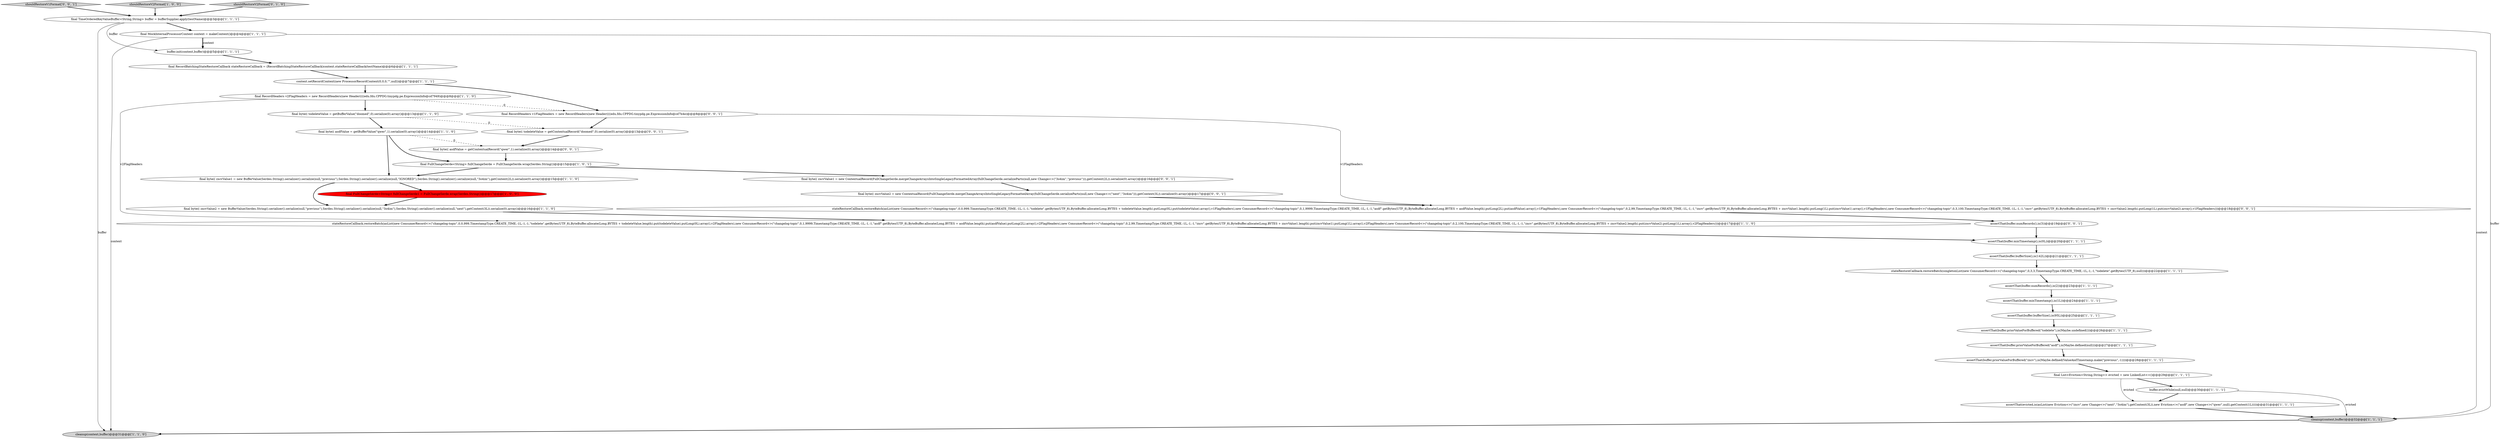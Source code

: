 digraph {
1 [style = filled, label = "assertThat(buffer.numRecords(),is(2))@@@23@@@['1', '1', '1']", fillcolor = white, shape = ellipse image = "AAA0AAABBB1BBB"];
29 [style = filled, label = "final byte(( zxcvValue1 = new ContextualRecord(FullChangeSerde.mergeChangeArraysIntoSingleLegacyFormattedArray(fullChangeSerde.serializeParts(null,new Change<>(\"3o4im\",\"previous\"))),getContext(2L)).serialize(0).array()@@@16@@@['0', '0', '1']", fillcolor = white, shape = ellipse image = "AAA0AAABBB3BBB"];
30 [style = filled, label = "shouldRestoreV1Format['0', '0', '1']", fillcolor = lightgray, shape = diamond image = "AAA0AAABBB3BBB"];
13 [style = filled, label = "final TimeOrderedKeyValueBuffer<String,String> buffer = bufferSupplier.apply(testName)@@@3@@@['1', '1', '1']", fillcolor = white, shape = ellipse image = "AAA0AAABBB1BBB"];
24 [style = filled, label = "assertThat(buffer.priorValueForBuffered(\"zxcv\"),is(Maybe.defined(ValueAndTimestamp.make(\"previous\",-1))))@@@28@@@['1', '1', '1']", fillcolor = white, shape = ellipse image = "AAA0AAABBB1BBB"];
3 [style = filled, label = "assertThat(buffer.bufferSize(),is(95L))@@@25@@@['1', '1', '1']", fillcolor = white, shape = ellipse image = "AAA0AAABBB1BBB"];
35 [style = filled, label = "assertThat(buffer.numRecords(),is(3))@@@19@@@['0', '0', '1']", fillcolor = white, shape = ellipse image = "AAA0AAABBB3BBB"];
11 [style = filled, label = "buffer.init(context,buffer)@@@5@@@['1', '1', '1']", fillcolor = white, shape = ellipse image = "AAA0AAABBB1BBB"];
4 [style = filled, label = "final RecordHeaders v2FlagHeaders = new RecordHeaders(new Header((((edu.fdu.CPPDG.tinypdg.pe.ExpressionInfo@cd7949)@@@8@@@['1', '1', '0']", fillcolor = white, shape = ellipse image = "AAA0AAABBB1BBB"];
31 [style = filled, label = "final byte(( zxcvValue2 = new ContextualRecord(FullChangeSerde.mergeChangeArraysIntoSingleLegacyFormattedArray(fullChangeSerde.serializeParts(null,new Change<>(\"next\",\"3o4im\"))),getContext(3L)).serialize(0).array()@@@17@@@['0', '0', '1']", fillcolor = white, shape = ellipse image = "AAA0AAABBB3BBB"];
18 [style = filled, label = "final FullChangeSerde<String> fullChangeSerde = FullChangeSerde.wrap(Serdes.String())@@@15@@@['1', '0', '1']", fillcolor = white, shape = ellipse image = "AAA0AAABBB1BBB"];
25 [style = filled, label = "cleanup(context,buffer)@@@32@@@['1', '1', '1']", fillcolor = lightgray, shape = ellipse image = "AAA0AAABBB1BBB"];
14 [style = filled, label = "stateRestoreCallback.restoreBatch(asList(new ConsumerRecord<>(\"changelog-topic\",0,0,999,TimestampType.CREATE_TIME,-1L,-1,-1,\"todelete\".getBytes(UTF_8),ByteBuffer.allocate(Long.BYTES + todeleteValue.length).put(todeleteValue).putLong(0L).array(),v2FlagHeaders),new ConsumerRecord<>(\"changelog-topic\",0,1,9999,TimestampType.CREATE_TIME,-1L,-1,-1,\"asdf\".getBytes(UTF_8),ByteBuffer.allocate(Long.BYTES + asdfValue.length).put(asdfValue).putLong(2L).array(),v2FlagHeaders),new ConsumerRecord<>(\"changelog-topic\",0,2,99,TimestampType.CREATE_TIME,-1L,-1,-1,\"zxcv\".getBytes(UTF_8),ByteBuffer.allocate(Long.BYTES + zxcvValue1.length).put(zxcvValue1).putLong(1L).array(),v2FlagHeaders),new ConsumerRecord<>(\"changelog-topic\",0,2,100,TimestampType.CREATE_TIME,-1L,-1,-1,\"zxcv\".getBytes(UTF_8),ByteBuffer.allocate(Long.BYTES + zxcvValue2.length).put(zxcvValue2).putLong(1L).array(),v2FlagHeaders)))@@@17@@@['1', '1', '0']", fillcolor = white, shape = ellipse image = "AAA0AAABBB1BBB"];
10 [style = filled, label = "shouldRestoreV2Format['1', '0', '0']", fillcolor = lightgray, shape = diamond image = "AAA0AAABBB1BBB"];
23 [style = filled, label = "cleanup(context,buffer)@@@31@@@['1', '1', '0']", fillcolor = lightgray, shape = ellipse image = "AAA0AAABBB1BBB"];
20 [style = filled, label = "assertThat(buffer.bufferSize(),is(142L))@@@21@@@['1', '1', '1']", fillcolor = white, shape = ellipse image = "AAA0AAABBB1BBB"];
33 [style = filled, label = "final byte(( asdfValue = getContextualRecord(\"qwer\",1).serialize(0).array()@@@14@@@['0', '0', '1']", fillcolor = white, shape = ellipse image = "AAA0AAABBB3BBB"];
22 [style = filled, label = "assertThat(buffer.minTimestamp(),is(0L))@@@20@@@['1', '1', '1']", fillcolor = white, shape = ellipse image = "AAA0AAABBB1BBB"];
21 [style = filled, label = "buffer.evictWhile(null,null)@@@30@@@['1', '1', '1']", fillcolor = white, shape = ellipse image = "AAA0AAABBB1BBB"];
9 [style = filled, label = "assertThat(evicted,is(asList(new Eviction<>(\"zxcv\",new Change<>(\"next\",\"3o4im\"),getContext(3L)),new Eviction<>(\"asdf\",new Change<>(\"qwer\",null),getContext(1L)))))@@@31@@@['1', '1', '1']", fillcolor = white, shape = ellipse image = "AAA0AAABBB1BBB"];
0 [style = filled, label = "final MockInternalProcessorContext context = makeContext()@@@4@@@['1', '1', '1']", fillcolor = white, shape = ellipse image = "AAA0AAABBB1BBB"];
27 [style = filled, label = "assertThat(buffer.minTimestamp(),is(1L))@@@24@@@['1', '1', '1']", fillcolor = white, shape = ellipse image = "AAA0AAABBB1BBB"];
8 [style = filled, label = "final byte(( zxcvValue2 = new BufferValue(Serdes.String().serializer().serialize(null,\"previous\"),Serdes.String().serializer().serialize(null,\"3o4im\"),Serdes.String().serializer().serialize(null,\"next\"),getContext(3L)).serialize(0).array()@@@16@@@['1', '1', '0']", fillcolor = white, shape = ellipse image = "AAA0AAABBB1BBB"];
26 [style = filled, label = "final byte(( zxcvValue1 = new BufferValue(Serdes.String().serializer().serialize(null,\"previous\"),Serdes.String().serializer().serialize(null,\"IGNORED\"),Serdes.String().serializer().serialize(null,\"3o4im\"),getContext(2L)).serialize(0).array()@@@15@@@['1', '1', '0']", fillcolor = white, shape = ellipse image = "AAA0AAABBB1BBB"];
5 [style = filled, label = "context.setRecordContext(new ProcessorRecordContext(0,0,0,\"\",null))@@@7@@@['1', '1', '1']", fillcolor = white, shape = ellipse image = "AAA0AAABBB1BBB"];
34 [style = filled, label = "final RecordHeaders v1FlagHeaders = new RecordHeaders(new Header((((edu.fdu.CPPDG.tinypdg.pe.ExpressionInfo@cd7b4e)@@@8@@@['0', '0', '1']", fillcolor = white, shape = ellipse image = "AAA0AAABBB3BBB"];
17 [style = filled, label = "final RecordBatchingStateRestoreCallback stateRestoreCallback = (RecordBatchingStateRestoreCallback)context.stateRestoreCallback(testName)@@@6@@@['1', '1', '1']", fillcolor = white, shape = ellipse image = "AAA0AAABBB1BBB"];
16 [style = filled, label = "final byte(( todeleteValue = getBufferValue(\"doomed\",0).serialize(0).array()@@@13@@@['1', '1', '0']", fillcolor = white, shape = ellipse image = "AAA0AAABBB1BBB"];
28 [style = filled, label = "shouldRestoreV2Format['0', '1', '0']", fillcolor = lightgray, shape = diamond image = "AAA0AAABBB2BBB"];
12 [style = filled, label = "final List<Eviction<String,String>> evicted = new LinkedList<>()@@@29@@@['1', '1', '1']", fillcolor = white, shape = ellipse image = "AAA0AAABBB1BBB"];
6 [style = filled, label = "final FullChangeSerde<String> fullChangeSerde1 = FullChangeSerde.wrap(Serdes.String())@@@17@@@['1', '0', '0']", fillcolor = red, shape = ellipse image = "AAA1AAABBB1BBB"];
19 [style = filled, label = "final byte(( asdfValue = getBufferValue(\"qwer\",1).serialize(0).array()@@@14@@@['1', '1', '0']", fillcolor = white, shape = ellipse image = "AAA0AAABBB1BBB"];
2 [style = filled, label = "assertThat(buffer.priorValueForBuffered(\"asdf\"),is(Maybe.defined(null)))@@@27@@@['1', '1', '1']", fillcolor = white, shape = ellipse image = "AAA0AAABBB1BBB"];
7 [style = filled, label = "stateRestoreCallback.restoreBatch(singletonList(new ConsumerRecord<>(\"changelog-topic\",0,3,3,TimestampType.CREATE_TIME,-1L,-1,-1,\"todelete\".getBytes(UTF_8),null)))@@@22@@@['1', '1', '1']", fillcolor = white, shape = ellipse image = "AAA0AAABBB1BBB"];
32 [style = filled, label = "final byte(( todeleteValue = getContextualRecord(\"doomed\",0).serialize(0).array()@@@13@@@['0', '0', '1']", fillcolor = white, shape = ellipse image = "AAA0AAABBB3BBB"];
36 [style = filled, label = "stateRestoreCallback.restoreBatch(asList(new ConsumerRecord<>(\"changelog-topic\",0,0,999,TimestampType.CREATE_TIME,-1L,-1,-1,\"todelete\".getBytes(UTF_8),ByteBuffer.allocate(Long.BYTES + todeleteValue.length).putLong(0L).put(todeleteValue).array(),v1FlagHeaders),new ConsumerRecord<>(\"changelog-topic\",0,1,9999,TimestampType.CREATE_TIME,-1L,-1,-1,\"asdf\".getBytes(UTF_8),ByteBuffer.allocate(Long.BYTES + asdfValue.length).putLong(2L).put(asdfValue).array(),v1FlagHeaders),new ConsumerRecord<>(\"changelog-topic\",0,2,99,TimestampType.CREATE_TIME,-1L,-1,-1,\"zxcv\".getBytes(UTF_8),ByteBuffer.allocate(Long.BYTES + zxcvValue1.length).putLong(1L).put(zxcvValue1).array(),v1FlagHeaders),new ConsumerRecord<>(\"changelog-topic\",0,3,100,TimestampType.CREATE_TIME,-1L,-1,-1,\"zxcv\".getBytes(UTF_8),ByteBuffer.allocate(Long.BYTES + zxcvValue2.length).putLong(1L).put(zxcvValue2).array(),v1FlagHeaders)))@@@18@@@['0', '0', '1']", fillcolor = white, shape = ellipse image = "AAA0AAABBB3BBB"];
15 [style = filled, label = "assertThat(buffer.priorValueForBuffered(\"todelete\"),is(Maybe.undefined()))@@@26@@@['1', '1', '1']", fillcolor = white, shape = ellipse image = "AAA0AAABBB1BBB"];
13->23 [style = solid, label="buffer"];
17->5 [style = bold, label=""];
15->2 [style = bold, label=""];
19->18 [style = bold, label=""];
24->12 [style = bold, label=""];
7->1 [style = bold, label=""];
30->13 [style = bold, label=""];
16->32 [style = dashed, label="0"];
12->21 [style = bold, label=""];
25->23 [style = bold, label=""];
35->22 [style = bold, label=""];
29->31 [style = bold, label=""];
27->3 [style = bold, label=""];
18->26 [style = bold, label=""];
1->27 [style = bold, label=""];
14->22 [style = bold, label=""];
8->14 [style = bold, label=""];
0->11 [style = bold, label=""];
31->36 [style = bold, label=""];
28->13 [style = bold, label=""];
26->8 [style = bold, label=""];
3->15 [style = bold, label=""];
0->23 [style = solid, label="context"];
16->19 [style = bold, label=""];
26->6 [style = bold, label=""];
32->33 [style = bold, label=""];
5->34 [style = bold, label=""];
18->29 [style = bold, label=""];
21->9 [style = bold, label=""];
22->20 [style = bold, label=""];
10->13 [style = bold, label=""];
33->18 [style = bold, label=""];
12->9 [style = solid, label="evicted"];
19->26 [style = bold, label=""];
4->14 [style = solid, label="v2FlagHeaders"];
9->25 [style = bold, label=""];
5->4 [style = bold, label=""];
6->8 [style = bold, label=""];
4->34 [style = dashed, label="0"];
13->11 [style = solid, label="buffer"];
0->25 [style = solid, label="context"];
34->36 [style = solid, label="v1FlagHeaders"];
21->25 [style = solid, label="evicted"];
11->17 [style = bold, label=""];
34->32 [style = bold, label=""];
2->24 [style = bold, label=""];
20->7 [style = bold, label=""];
36->35 [style = bold, label=""];
19->33 [style = dashed, label="0"];
13->25 [style = solid, label="buffer"];
0->11 [style = solid, label="context"];
4->16 [style = bold, label=""];
13->0 [style = bold, label=""];
}
